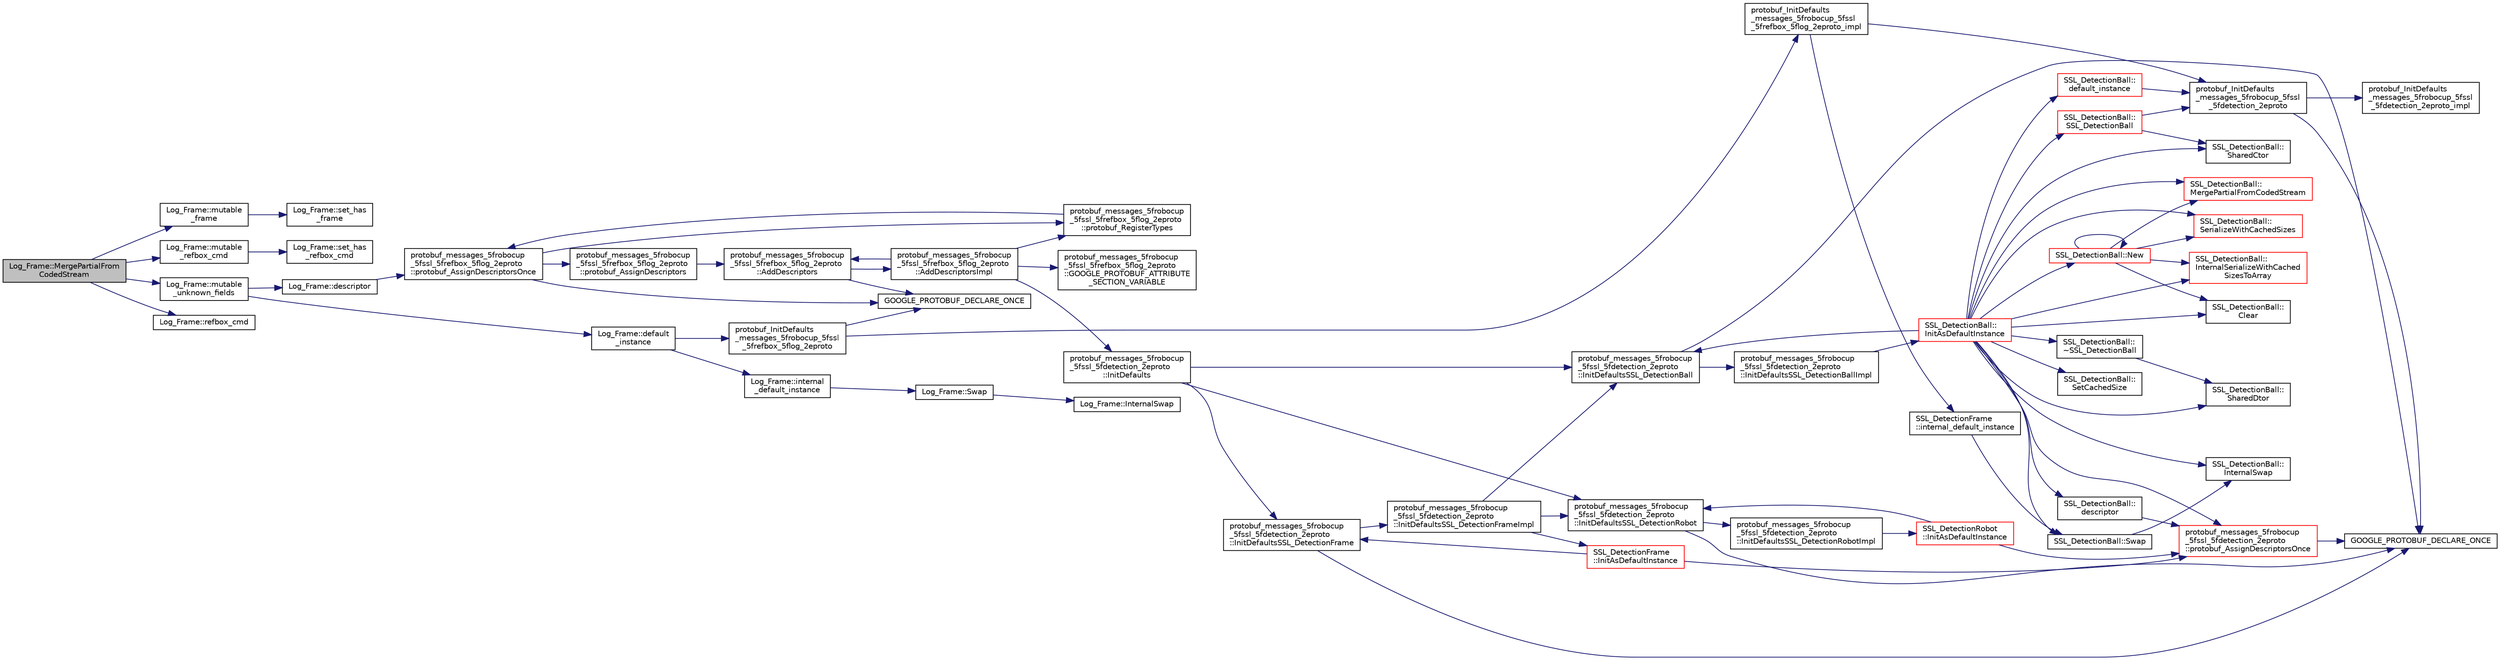 digraph "Log_Frame::MergePartialFromCodedStream"
{
 // INTERACTIVE_SVG=YES
  edge [fontname="Helvetica",fontsize="10",labelfontname="Helvetica",labelfontsize="10"];
  node [fontname="Helvetica",fontsize="10",shape=record];
  rankdir="LR";
  Node1 [label="Log_Frame::MergePartialFrom\lCodedStream",height=0.2,width=0.4,color="black", fillcolor="grey75", style="filled", fontcolor="black"];
  Node1 -> Node2 [color="midnightblue",fontsize="10",style="solid",fontname="Helvetica"];
  Node2 [label="Log_Frame::mutable\l_frame",height=0.2,width=0.4,color="black", fillcolor="white", style="filled",URL="$da/d8c/class_log___frame.html#a33deb89a473482e2c1406154d95325fd"];
  Node2 -> Node3 [color="midnightblue",fontsize="10",style="solid",fontname="Helvetica"];
  Node3 [label="Log_Frame::set_has\l_frame",height=0.2,width=0.4,color="black", fillcolor="white", style="filled",URL="$da/d8c/class_log___frame.html#a96c8c8444a632a7c775308ce6801a8a3"];
  Node1 -> Node4 [color="midnightblue",fontsize="10",style="solid",fontname="Helvetica"];
  Node4 [label="Log_Frame::mutable\l_refbox_cmd",height=0.2,width=0.4,color="black", fillcolor="white", style="filled",URL="$da/d8c/class_log___frame.html#a5011f1a8f88ff3c67d24f60ed4fa0453"];
  Node4 -> Node5 [color="midnightblue",fontsize="10",style="solid",fontname="Helvetica"];
  Node5 [label="Log_Frame::set_has\l_refbox_cmd",height=0.2,width=0.4,color="black", fillcolor="white", style="filled",URL="$da/d8c/class_log___frame.html#a67067d2e357dfc83d2b239ec18ed758b"];
  Node1 -> Node6 [color="midnightblue",fontsize="10",style="solid",fontname="Helvetica"];
  Node6 [label="Log_Frame::mutable\l_unknown_fields",height=0.2,width=0.4,color="black", fillcolor="white", style="filled",URL="$da/d8c/class_log___frame.html#a3dc34351ac9c00aaffba19a4c4e131d4"];
  Node6 -> Node7 [color="midnightblue",fontsize="10",style="solid",fontname="Helvetica"];
  Node7 [label="Log_Frame::descriptor",height=0.2,width=0.4,color="black", fillcolor="white", style="filled",URL="$da/d8c/class_log___frame.html#a779be7c13504644652f6bbf87f57de88"];
  Node7 -> Node8 [color="midnightblue",fontsize="10",style="solid",fontname="Helvetica"];
  Node8 [label="protobuf_messages_5frobocup\l_5fssl_5frefbox_5flog_2eproto\l::protobuf_AssignDescriptorsOnce",height=0.2,width=0.4,color="black", fillcolor="white", style="filled",URL="$d4/dad/namespaceprotobuf__messages__5frobocup__5fssl__5frefbox__5flog__2eproto.html#a8cac87fdd2c16d025c92d6631aa7b4ba"];
  Node8 -> Node9 [color="midnightblue",fontsize="10",style="solid",fontname="Helvetica"];
  Node9 [label="GOOGLE_PROTOBUF_DECLARE_ONCE",height=0.2,width=0.4,color="black", fillcolor="white", style="filled",URL="$dc/d05/grsim__comm_2include_2proto_2messages__robocup__ssl__refbox__log_8pb_8cc.html#a3313e20d50668229b66f37793f2ceaa2"];
  Node8 -> Node10 [color="midnightblue",fontsize="10",style="solid",fontname="Helvetica"];
  Node10 [label="protobuf_messages_5frobocup\l_5fssl_5frefbox_5flog_2eproto\l::protobuf_AssignDescriptors",height=0.2,width=0.4,color="black", fillcolor="white", style="filled",URL="$d4/dad/namespaceprotobuf__messages__5frobocup__5fssl__5frefbox__5flog__2eproto.html#ac70af3819b74b5edb139a5d892c1384e"];
  Node10 -> Node11 [color="midnightblue",fontsize="10",style="solid",fontname="Helvetica"];
  Node11 [label="protobuf_messages_5frobocup\l_5fssl_5frefbox_5flog_2eproto\l::AddDescriptors",height=0.2,width=0.4,color="black", fillcolor="white", style="filled",URL="$d4/dad/namespaceprotobuf__messages__5frobocup__5fssl__5frefbox__5flog__2eproto.html#adb6e97ce1a856702e3ae475e3db4ec20"];
  Node11 -> Node9 [color="midnightblue",fontsize="10",style="solid",fontname="Helvetica"];
  Node11 -> Node12 [color="midnightblue",fontsize="10",style="solid",fontname="Helvetica"];
  Node12 [label="protobuf_messages_5frobocup\l_5fssl_5frefbox_5flog_2eproto\l::AddDescriptorsImpl",height=0.2,width=0.4,color="black", fillcolor="white", style="filled",URL="$d4/dad/namespaceprotobuf__messages__5frobocup__5fssl__5frefbox__5flog__2eproto.html#a4cc54d8cb777364ecd8f8d73de619333"];
  Node12 -> Node13 [color="midnightblue",fontsize="10",style="solid",fontname="Helvetica"];
  Node13 [label="protobuf_messages_5frobocup\l_5fssl_5fdetection_2eproto\l::InitDefaults",height=0.2,width=0.4,color="black", fillcolor="white", style="filled",URL="$da/d58/namespaceprotobuf__messages__5frobocup__5fssl__5fdetection__2eproto.html#a623b69f0469a599a08aef7a053ca186b"];
  Node13 -> Node14 [color="midnightblue",fontsize="10",style="solid",fontname="Helvetica"];
  Node14 [label="protobuf_messages_5frobocup\l_5fssl_5fdetection_2eproto\l::InitDefaultsSSL_DetectionBall",height=0.2,width=0.4,color="black", fillcolor="white", style="filled",URL="$da/d58/namespaceprotobuf__messages__5frobocup__5fssl__5fdetection__2eproto.html#afee1e65d55efd47ab929eda6b0321b07"];
  Node14 -> Node15 [color="midnightblue",fontsize="10",style="solid",fontname="Helvetica"];
  Node15 [label="GOOGLE_PROTOBUF_DECLARE_ONCE",height=0.2,width=0.4,color="black", fillcolor="white", style="filled",URL="$df/d04/grsim__comm_2include_2proto_2messages__robocup__ssl__detection_8pb_8cc.html#a5d167962f0e8007dae5d2c3ecf88a1ec"];
  Node14 -> Node16 [color="midnightblue",fontsize="10",style="solid",fontname="Helvetica"];
  Node16 [label="protobuf_messages_5frobocup\l_5fssl_5fdetection_2eproto\l::InitDefaultsSSL_DetectionBallImpl",height=0.2,width=0.4,color="black", fillcolor="white", style="filled",URL="$da/d58/namespaceprotobuf__messages__5frobocup__5fssl__5fdetection__2eproto.html#a99a4cb06b63fb764e8356effd60ee111"];
  Node16 -> Node17 [color="midnightblue",fontsize="10",style="solid",fontname="Helvetica"];
  Node17 [label="SSL_DetectionBall::\lInitAsDefaultInstance",height=0.2,width=0.4,color="red", fillcolor="white", style="filled",URL="$da/d53/class_s_s_l___detection_ball.html#aac36755b256fc29a7069e24156d42672"];
  Node17 -> Node18 [color="midnightblue",fontsize="10",style="solid",fontname="Helvetica"];
  Node18 [label="SSL_DetectionBall::\lSSL_DetectionBall",height=0.2,width=0.4,color="red", fillcolor="white", style="filled",URL="$da/d53/class_s_s_l___detection_ball.html#a8b50fc45a5051f667f056595a3717b22"];
  Node18 -> Node19 [color="midnightblue",fontsize="10",style="solid",fontname="Helvetica"];
  Node19 [label="protobuf_InitDefaults\l_messages_5frobocup_5fssl\l_5fdetection_2eproto",height=0.2,width=0.4,color="black", fillcolor="white", style="filled",URL="$df/d04/grsim__comm_2include_2proto_2messages__robocup__ssl__detection_8pb_8cc.html#a425d1f6fcc173f26d39e6722d666fded"];
  Node19 -> Node15 [color="midnightblue",fontsize="10",style="solid",fontname="Helvetica"];
  Node19 -> Node20 [color="midnightblue",fontsize="10",style="solid",fontname="Helvetica"];
  Node20 [label="protobuf_InitDefaults\l_messages_5frobocup_5fssl\l_5fdetection_2eproto_impl",height=0.2,width=0.4,color="black", fillcolor="white", style="filled",URL="$df/d04/grsim__comm_2include_2proto_2messages__robocup__ssl__detection_8pb_8cc.html#a9c0a09515acf87179f94c434816cacd2"];
  Node18 -> Node21 [color="midnightblue",fontsize="10",style="solid",fontname="Helvetica"];
  Node21 [label="SSL_DetectionBall::\lSharedCtor",height=0.2,width=0.4,color="black", fillcolor="white", style="filled",URL="$da/d53/class_s_s_l___detection_ball.html#a01744c22fcec8d16496cd776bda1220a"];
  Node17 -> Node14 [color="midnightblue",fontsize="10",style="solid",fontname="Helvetica"];
  Node17 -> Node21 [color="midnightblue",fontsize="10",style="solid",fontname="Helvetica"];
  Node17 -> Node22 [color="midnightblue",fontsize="10",style="solid",fontname="Helvetica"];
  Node22 [label="SSL_DetectionBall::\l~SSL_DetectionBall",height=0.2,width=0.4,color="black", fillcolor="white", style="filled",URL="$da/d53/class_s_s_l___detection_ball.html#ab7c5999d414d29925b4597ffb71ac095"];
  Node22 -> Node23 [color="midnightblue",fontsize="10",style="solid",fontname="Helvetica"];
  Node23 [label="SSL_DetectionBall::\lSharedDtor",height=0.2,width=0.4,color="black", fillcolor="white", style="filled",URL="$da/d53/class_s_s_l___detection_ball.html#ae1e6b8fbaba30522a4916a9a604900d7"];
  Node17 -> Node23 [color="midnightblue",fontsize="10",style="solid",fontname="Helvetica"];
  Node17 -> Node24 [color="midnightblue",fontsize="10",style="solid",fontname="Helvetica"];
  Node24 [label="SSL_DetectionBall::\lSetCachedSize",height=0.2,width=0.4,color="black", fillcolor="white", style="filled",URL="$da/d53/class_s_s_l___detection_ball.html#a9ce5dc080374b7b8f686b0ebd3bfa3bd"];
  Node17 -> Node25 [color="midnightblue",fontsize="10",style="solid",fontname="Helvetica"];
  Node25 [label="SSL_DetectionBall::\ldescriptor",height=0.2,width=0.4,color="black", fillcolor="white", style="filled",URL="$da/d53/class_s_s_l___detection_ball.html#a51a081379cf388f407721319240cda2b"];
  Node25 -> Node26 [color="midnightblue",fontsize="10",style="solid",fontname="Helvetica"];
  Node26 [label="protobuf_messages_5frobocup\l_5fssl_5fdetection_2eproto\l::protobuf_AssignDescriptorsOnce",height=0.2,width=0.4,color="red", fillcolor="white", style="filled",URL="$da/d58/namespaceprotobuf__messages__5frobocup__5fssl__5fdetection__2eproto.html#ad8e01c092f9d19f10232e01c40fce1aa"];
  Node26 -> Node15 [color="midnightblue",fontsize="10",style="solid",fontname="Helvetica"];
  Node17 -> Node26 [color="midnightblue",fontsize="10",style="solid",fontname="Helvetica"];
  Node17 -> Node27 [color="midnightblue",fontsize="10",style="solid",fontname="Helvetica"];
  Node27 [label="SSL_DetectionBall::\ldefault_instance",height=0.2,width=0.4,color="red", fillcolor="white", style="filled",URL="$da/d53/class_s_s_l___detection_ball.html#a3cead83f2e0d6d9a6b528d89f9036108"];
  Node27 -> Node19 [color="midnightblue",fontsize="10",style="solid",fontname="Helvetica"];
  Node17 -> Node28 [color="midnightblue",fontsize="10",style="solid",fontname="Helvetica"];
  Node28 [label="SSL_DetectionBall::New",height=0.2,width=0.4,color="red", fillcolor="white", style="filled",URL="$da/d53/class_s_s_l___detection_ball.html#a02df6d570ed97abade9922fc928426be"];
  Node28 -> Node28 [color="midnightblue",fontsize="10",style="solid",fontname="Helvetica"];
  Node28 -> Node29 [color="midnightblue",fontsize="10",style="solid",fontname="Helvetica"];
  Node29 [label="SSL_DetectionBall::\lClear",height=0.2,width=0.4,color="black", fillcolor="white", style="filled",URL="$da/d53/class_s_s_l___detection_ball.html#ac9d8c06bebb8702d28c01c923575ec6c"];
  Node28 -> Node30 [color="midnightblue",fontsize="10",style="solid",fontname="Helvetica"];
  Node30 [label="SSL_DetectionBall::\lMergePartialFromCodedStream",height=0.2,width=0.4,color="red", fillcolor="white", style="filled",URL="$da/d53/class_s_s_l___detection_ball.html#a00c31f4091b7ba74930a0387ed1001fa"];
  Node28 -> Node31 [color="midnightblue",fontsize="10",style="solid",fontname="Helvetica"];
  Node31 [label="SSL_DetectionBall::\lSerializeWithCachedSizes",height=0.2,width=0.4,color="red", fillcolor="white", style="filled",URL="$da/d53/class_s_s_l___detection_ball.html#ae4910324510067eae019d5063806720e"];
  Node28 -> Node32 [color="midnightblue",fontsize="10",style="solid",fontname="Helvetica"];
  Node32 [label="SSL_DetectionBall::\lInternalSerializeWithCached\lSizesToArray",height=0.2,width=0.4,color="red", fillcolor="white", style="filled",URL="$da/d53/class_s_s_l___detection_ball.html#afb7f7f508102b031b7839ddb8b360667"];
  Node17 -> Node29 [color="midnightblue",fontsize="10",style="solid",fontname="Helvetica"];
  Node17 -> Node30 [color="midnightblue",fontsize="10",style="solid",fontname="Helvetica"];
  Node17 -> Node31 [color="midnightblue",fontsize="10",style="solid",fontname="Helvetica"];
  Node17 -> Node32 [color="midnightblue",fontsize="10",style="solid",fontname="Helvetica"];
  Node17 -> Node33 [color="midnightblue",fontsize="10",style="solid",fontname="Helvetica"];
  Node33 [label="SSL_DetectionBall::Swap",height=0.2,width=0.4,color="black", fillcolor="white", style="filled",URL="$da/d53/class_s_s_l___detection_ball.html#a381f7671916a343facc4e42d27ca197b"];
  Node33 -> Node34 [color="midnightblue",fontsize="10",style="solid",fontname="Helvetica"];
  Node34 [label="SSL_DetectionBall::\lInternalSwap",height=0.2,width=0.4,color="black", fillcolor="white", style="filled",URL="$da/d53/class_s_s_l___detection_ball.html#aa06f05deb8cce7d062877bdbb7aa19be"];
  Node17 -> Node34 [color="midnightblue",fontsize="10",style="solid",fontname="Helvetica"];
  Node13 -> Node35 [color="midnightblue",fontsize="10",style="solid",fontname="Helvetica"];
  Node35 [label="protobuf_messages_5frobocup\l_5fssl_5fdetection_2eproto\l::InitDefaultsSSL_DetectionRobot",height=0.2,width=0.4,color="black", fillcolor="white", style="filled",URL="$da/d58/namespaceprotobuf__messages__5frobocup__5fssl__5fdetection__2eproto.html#a13281fc8e3ff14a0cd9cbf7bdf4dee7c"];
  Node35 -> Node15 [color="midnightblue",fontsize="10",style="solid",fontname="Helvetica"];
  Node35 -> Node36 [color="midnightblue",fontsize="10",style="solid",fontname="Helvetica"];
  Node36 [label="protobuf_messages_5frobocup\l_5fssl_5fdetection_2eproto\l::InitDefaultsSSL_DetectionRobotImpl",height=0.2,width=0.4,color="black", fillcolor="white", style="filled",URL="$da/d58/namespaceprotobuf__messages__5frobocup__5fssl__5fdetection__2eproto.html#ac301d682956e356c5784b33504e02e8f"];
  Node36 -> Node37 [color="midnightblue",fontsize="10",style="solid",fontname="Helvetica"];
  Node37 [label="SSL_DetectionRobot\l::InitAsDefaultInstance",height=0.2,width=0.4,color="red", fillcolor="white", style="filled",URL="$d0/d30/class_s_s_l___detection_robot.html#a592a6f5cde7fcb38e3c7ebc663941784"];
  Node37 -> Node35 [color="midnightblue",fontsize="10",style="solid",fontname="Helvetica"];
  Node37 -> Node26 [color="midnightblue",fontsize="10",style="solid",fontname="Helvetica"];
  Node13 -> Node38 [color="midnightblue",fontsize="10",style="solid",fontname="Helvetica"];
  Node38 [label="protobuf_messages_5frobocup\l_5fssl_5fdetection_2eproto\l::InitDefaultsSSL_DetectionFrame",height=0.2,width=0.4,color="black", fillcolor="white", style="filled",URL="$da/d58/namespaceprotobuf__messages__5frobocup__5fssl__5fdetection__2eproto.html#aac7e92818d7edf9b3e9276b4e7233458"];
  Node38 -> Node15 [color="midnightblue",fontsize="10",style="solid",fontname="Helvetica"];
  Node38 -> Node39 [color="midnightblue",fontsize="10",style="solid",fontname="Helvetica"];
  Node39 [label="protobuf_messages_5frobocup\l_5fssl_5fdetection_2eproto\l::InitDefaultsSSL_DetectionFrameImpl",height=0.2,width=0.4,color="black", fillcolor="white", style="filled",URL="$da/d58/namespaceprotobuf__messages__5frobocup__5fssl__5fdetection__2eproto.html#abcda01c698ceea69b866bcd77daf6ac7"];
  Node39 -> Node14 [color="midnightblue",fontsize="10",style="solid",fontname="Helvetica"];
  Node39 -> Node35 [color="midnightblue",fontsize="10",style="solid",fontname="Helvetica"];
  Node39 -> Node40 [color="midnightblue",fontsize="10",style="solid",fontname="Helvetica"];
  Node40 [label="SSL_DetectionFrame\l::InitAsDefaultInstance",height=0.2,width=0.4,color="red", fillcolor="white", style="filled",URL="$d3/dd1/class_s_s_l___detection_frame.html#a9b382e9282b41601ed3f573ef3034714"];
  Node40 -> Node38 [color="midnightblue",fontsize="10",style="solid",fontname="Helvetica"];
  Node40 -> Node26 [color="midnightblue",fontsize="10",style="solid",fontname="Helvetica"];
  Node12 -> Node41 [color="midnightblue",fontsize="10",style="solid",fontname="Helvetica"];
  Node41 [label="protobuf_messages_5frobocup\l_5fssl_5frefbox_5flog_2eproto\l::GOOGLE_PROTOBUF_ATTRIBUTE\l_SECTION_VARIABLE",height=0.2,width=0.4,color="black", fillcolor="white", style="filled",URL="$d4/dad/namespaceprotobuf__messages__5frobocup__5fssl__5frefbox__5flog__2eproto.html#aba9f0f767c3c79eb307059983f50d99c"];
  Node12 -> Node42 [color="midnightblue",fontsize="10",style="solid",fontname="Helvetica"];
  Node42 [label="protobuf_messages_5frobocup\l_5fssl_5frefbox_5flog_2eproto\l::protobuf_RegisterTypes",height=0.2,width=0.4,color="black", fillcolor="white", style="filled",URL="$d4/dad/namespaceprotobuf__messages__5frobocup__5fssl__5frefbox__5flog__2eproto.html#a44c38f31b8c129931ccbad0b6a2e9cf4"];
  Node42 -> Node8 [color="midnightblue",fontsize="10",style="solid",fontname="Helvetica"];
  Node12 -> Node11 [color="midnightblue",fontsize="10",style="solid",fontname="Helvetica"];
  Node8 -> Node42 [color="midnightblue",fontsize="10",style="solid",fontname="Helvetica"];
  Node6 -> Node43 [color="midnightblue",fontsize="10",style="solid",fontname="Helvetica"];
  Node43 [label="Log_Frame::default\l_instance",height=0.2,width=0.4,color="black", fillcolor="white", style="filled",URL="$da/d8c/class_log___frame.html#a354dde04724294a61e0dd056e1b7b2a4"];
  Node43 -> Node44 [color="midnightblue",fontsize="10",style="solid",fontname="Helvetica"];
  Node44 [label="Log_Frame::internal\l_default_instance",height=0.2,width=0.4,color="black", fillcolor="white", style="filled",URL="$da/d8c/class_log___frame.html#aac7948a7f046705cbfcc84c72fcc4ca7"];
  Node44 -> Node45 [color="midnightblue",fontsize="10",style="solid",fontname="Helvetica"];
  Node45 [label="Log_Frame::Swap",height=0.2,width=0.4,color="black", fillcolor="white", style="filled",URL="$da/d8c/class_log___frame.html#aad127488b2ffc3356560277ddb08e04c"];
  Node45 -> Node46 [color="midnightblue",fontsize="10",style="solid",fontname="Helvetica"];
  Node46 [label="Log_Frame::InternalSwap",height=0.2,width=0.4,color="black", fillcolor="white", style="filled",URL="$da/d8c/class_log___frame.html#ac3cc44d9fcb64501c38c563cf5b5802e"];
  Node43 -> Node47 [color="midnightblue",fontsize="10",style="solid",fontname="Helvetica"];
  Node47 [label="protobuf_InitDefaults\l_messages_5frobocup_5fssl\l_5frefbox_5flog_2eproto",height=0.2,width=0.4,color="black", fillcolor="white", style="filled",URL="$dc/d05/grsim__comm_2include_2proto_2messages__robocup__ssl__refbox__log_8pb_8cc.html#a01a8b0f267aae4ee09bf5044b755ece7"];
  Node47 -> Node9 [color="midnightblue",fontsize="10",style="solid",fontname="Helvetica"];
  Node47 -> Node48 [color="midnightblue",fontsize="10",style="solid",fontname="Helvetica"];
  Node48 [label="protobuf_InitDefaults\l_messages_5frobocup_5fssl\l_5frefbox_5flog_2eproto_impl",height=0.2,width=0.4,color="black", fillcolor="white", style="filled",URL="$dc/d05/grsim__comm_2include_2proto_2messages__robocup__ssl__refbox__log_8pb_8cc.html#a90a13ffd2bb2e3bd4b3fd98ad41cdae7"];
  Node48 -> Node49 [color="midnightblue",fontsize="10",style="solid",fontname="Helvetica"];
  Node49 [label="SSL_DetectionFrame\l::internal_default_instance",height=0.2,width=0.4,color="black", fillcolor="white", style="filled",URL="$d3/dd1/class_s_s_l___detection_frame.html#ad797433fe7d6ec9e8eb587b3162e8811"];
  Node49 -> Node33 [color="midnightblue",fontsize="10",style="solid",fontname="Helvetica"];
  Node48 -> Node19 [color="midnightblue",fontsize="10",style="solid",fontname="Helvetica"];
  Node1 -> Node50 [color="midnightblue",fontsize="10",style="solid",fontname="Helvetica"];
  Node50 [label="Log_Frame::refbox_cmd",height=0.2,width=0.4,color="black", fillcolor="white", style="filled",URL="$da/d8c/class_log___frame.html#a8338687dbb56f928cf421ce8ba53d67c"];
}
